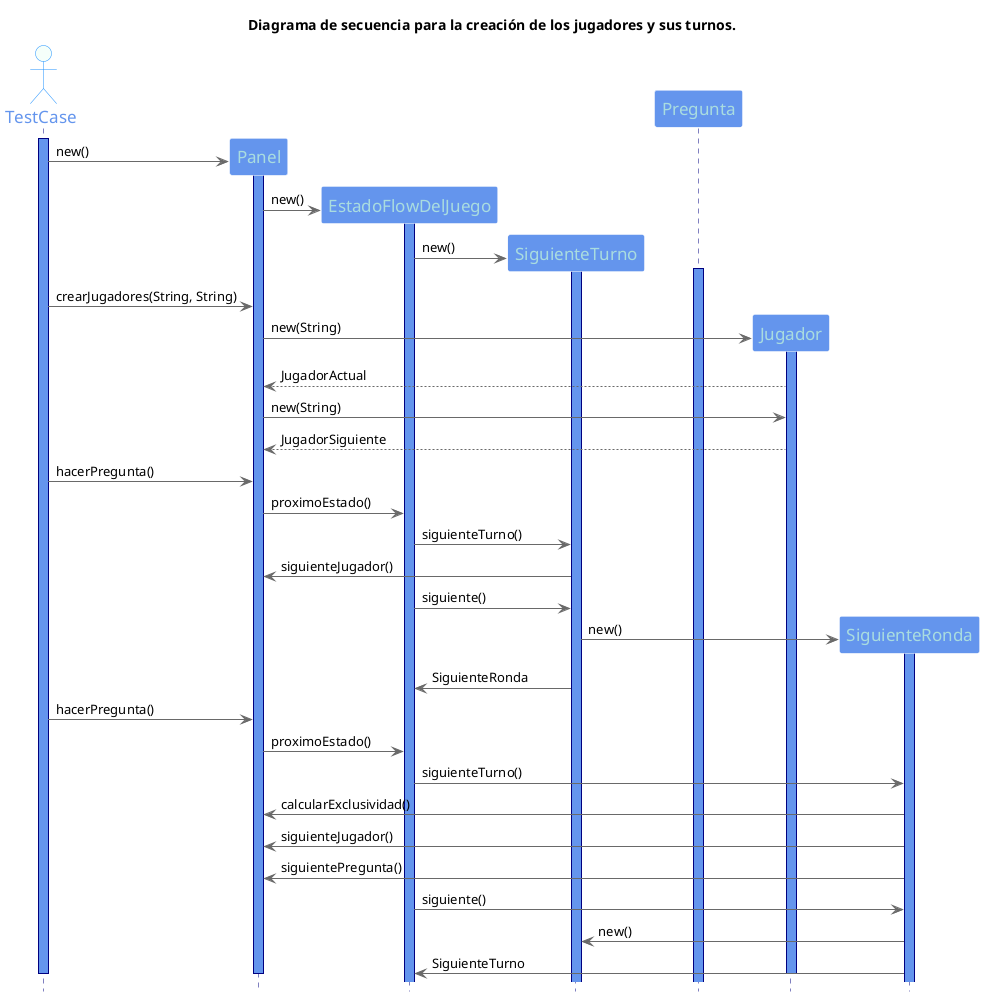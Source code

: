 @startuml

title Diagrama de secuencia para la creación de los jugadores y sus turnos.

hide footbox
skinparam backgroundColor white

skinparam sequence {
ArrowColor DimGray
ActorBorderColor DodgerBlue
LifeLineBorderColor Navy
LifeLineBackgroundColor CornflowerBlue
ParticipantBorderColor LighSlateGray
ParticipantBackgroundColor CornflowerBlue
ParticipantFontName Impact
ParticipantFontSize 17
ParticipantFontColor #A9DCDF
ActorBackgroundColor mintCream
ActorFontColor CornflowerBlue
ActorFontSize 17
ActorFontName Aapex
}

actor TestCase
activate TestCase



create Panel
TestCase -> Panel : new()
activate Panel

create EstadoFlowDelJuego
Panel -> EstadoFlowDelJuego: new()
activate EstadoFlowDelJuego
create SiguienteTurno
EstadoFlowDelJuego -> SiguienteTurno: new()
activate SiguienteTurno

Participant Pregunta
activate Pregunta


TestCase -> Panel: crearJugadores(String, String)
create Jugador
Panel -> Jugador: new(String)
activate Jugador
Jugador --> Panel: JugadorActual
Panel -> Jugador: new(String)
Jugador --> Panel: JugadorSiguiente

TestCase -> Panel: hacerPregunta()
Panel -> EstadoFlowDelJuego: proximoEstado()
EstadoFlowDelJuego -> SiguienteTurno: siguienteTurno()
SiguienteTurno -> Panel: siguienteJugador()
EstadoFlowDelJuego -> SiguienteTurno: siguiente()
create SiguienteRonda
SiguienteTurno -> SiguienteRonda: new()
activate SiguienteRonda
SiguienteTurno -> EstadoFlowDelJuego: SiguienteRonda

TestCase -> Panel: hacerPregunta()
Panel -> EstadoFlowDelJuego: proximoEstado()
EstadoFlowDelJuego -> SiguienteRonda: siguienteTurno()
SiguienteRonda -> Panel: calcularExclusividad()
SiguienteRonda -> Panel: siguienteJugador()
SiguienteRonda -> Panel: siguientePregunta()
EstadoFlowDelJuego -> SiguienteRonda: siguiente()
SiguienteRonda -> SiguienteTurno: new()
SiguienteRonda -> EstadoFlowDelJuego: SiguienteTurno

deactivate Jugador
deactivate Panel
deactivate TestCase

@enduml
